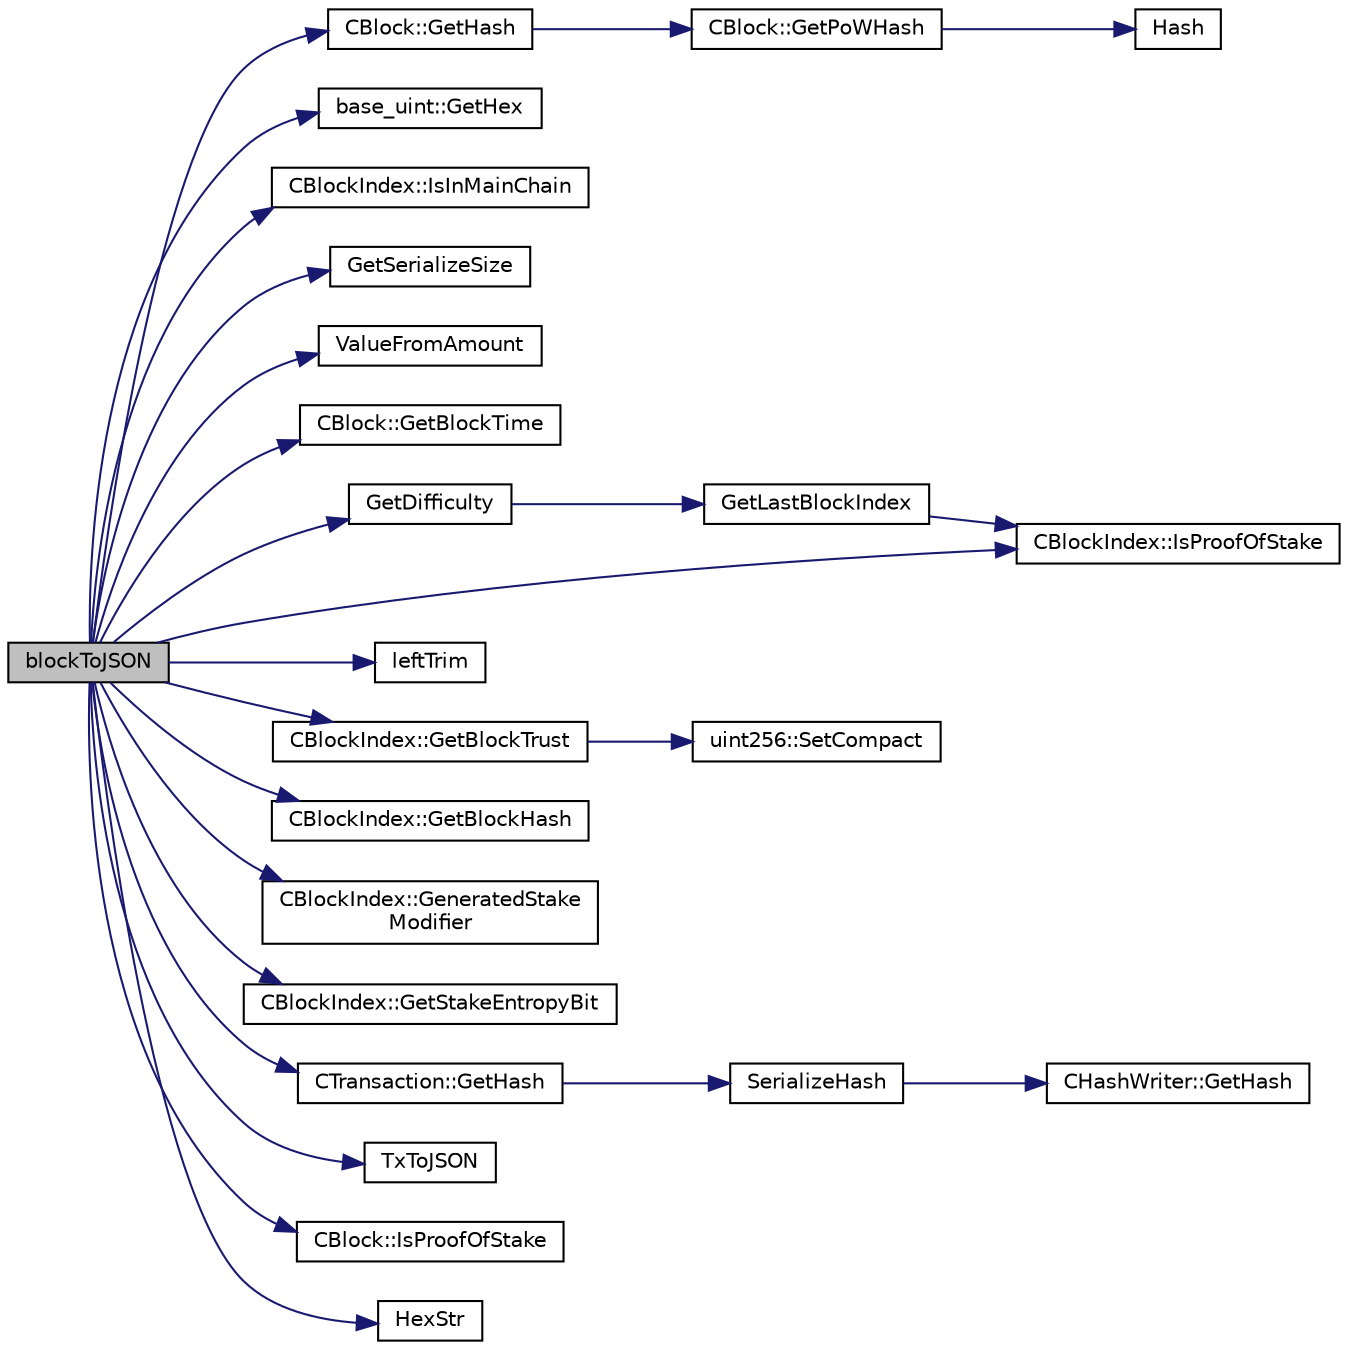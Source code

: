 digraph "blockToJSON"
{
  edge [fontname="Helvetica",fontsize="10",labelfontname="Helvetica",labelfontsize="10"];
  node [fontname="Helvetica",fontsize="10",shape=record];
  rankdir="LR";
  Node0 [label="blockToJSON",height=0.2,width=0.4,color="black", fillcolor="grey75", style="filled", fontcolor="black"];
  Node0 -> Node1 [color="midnightblue",fontsize="10",style="solid",fontname="Helvetica"];
  Node1 [label="CBlock::GetHash",height=0.2,width=0.4,color="black", fillcolor="white", style="filled",URL="$d3/d51/class_c_block.html#a681acf1fa72ec2ed6c83ea5afc14e0f3"];
  Node1 -> Node2 [color="midnightblue",fontsize="10",style="solid",fontname="Helvetica"];
  Node2 [label="CBlock::GetPoWHash",height=0.2,width=0.4,color="black", fillcolor="white", style="filled",URL="$d3/d51/class_c_block.html#af203beb528a62ec30b0453cf5d860044"];
  Node2 -> Node3 [color="midnightblue",fontsize="10",style="solid",fontname="Helvetica"];
  Node3 [label="Hash",height=0.2,width=0.4,color="black", fillcolor="white", style="filled",URL="$db/dfb/hash_8h.html#ab3f6c437460137530d86e09c2c102e99"];
  Node0 -> Node4 [color="midnightblue",fontsize="10",style="solid",fontname="Helvetica"];
  Node4 [label="base_uint::GetHex",height=0.2,width=0.4,color="black", fillcolor="white", style="filled",URL="$da/df7/classbase__uint.html#ae5e7b7481de91ebead20eebd5d685441"];
  Node0 -> Node5 [color="midnightblue",fontsize="10",style="solid",fontname="Helvetica"];
  Node5 [label="CBlockIndex::IsInMainChain",height=0.2,width=0.4,color="black", fillcolor="white", style="filled",URL="$d3/dbd/class_c_block_index.html#af4f055accf83016b226fd969e4de8fd7"];
  Node0 -> Node6 [color="midnightblue",fontsize="10",style="solid",fontname="Helvetica"];
  Node6 [label="GetSerializeSize",height=0.2,width=0.4,color="black", fillcolor="white", style="filled",URL="$df/d9d/serialize_8h.html#a48239e478ae730373d1984fe304ca025"];
  Node0 -> Node7 [color="midnightblue",fontsize="10",style="solid",fontname="Helvetica"];
  Node7 [label="ValueFromAmount",height=0.2,width=0.4,color="black", fillcolor="white", style="filled",URL="$d6/d76/rpcserver_8cpp.html#a577ce17add6d7e837a6e0653f8c048a1"];
  Node0 -> Node8 [color="midnightblue",fontsize="10",style="solid",fontname="Helvetica"];
  Node8 [label="CBlock::GetBlockTime",height=0.2,width=0.4,color="black", fillcolor="white", style="filled",URL="$d3/d51/class_c_block.html#a4fa8201373b08e0ee4b4c678b8f2c4aa"];
  Node0 -> Node9 [color="midnightblue",fontsize="10",style="solid",fontname="Helvetica"];
  Node9 [label="GetDifficulty",height=0.2,width=0.4,color="black", fillcolor="white", style="filled",URL="$d0/d47/rpcblockchain_8cpp.html#a65a78b16d228932a6142656509a8bce4"];
  Node9 -> Node10 [color="midnightblue",fontsize="10",style="solid",fontname="Helvetica"];
  Node10 [label="GetLastBlockIndex",height=0.2,width=0.4,color="black", fillcolor="white", style="filled",URL="$df/d0a/main_8cpp.html#a67a2382a391340c12c45961f3b8c66e8"];
  Node10 -> Node11 [color="midnightblue",fontsize="10",style="solid",fontname="Helvetica"];
  Node11 [label="CBlockIndex::IsProofOfStake",height=0.2,width=0.4,color="black", fillcolor="white", style="filled",URL="$d3/dbd/class_c_block_index.html#a2438a891e9d43821c0d99e1bdac56fde"];
  Node0 -> Node12 [color="midnightblue",fontsize="10",style="solid",fontname="Helvetica"];
  Node12 [label="leftTrim",height=0.2,width=0.4,color="black", fillcolor="white", style="filled",URL="$d8/d3c/util_8h.html#a8bd08fb413d92858692abb1ab182014c"];
  Node0 -> Node13 [color="midnightblue",fontsize="10",style="solid",fontname="Helvetica"];
  Node13 [label="CBlockIndex::GetBlockTrust",height=0.2,width=0.4,color="black", fillcolor="white", style="filled",URL="$d3/dbd/class_c_block_index.html#a59372ec3586ce89140acf3affc6e1f70"];
  Node13 -> Node14 [color="midnightblue",fontsize="10",style="solid",fontname="Helvetica"];
  Node14 [label="uint256::SetCompact",height=0.2,width=0.4,color="black", fillcolor="white", style="filled",URL="$d2/d86/classuint256.html#a54bc91c8535c43f881bba1fdb11ca7fa",tooltip="The \"compact\" format is a representation of a whole number N using an unsigned 32bit number similar t..."];
  Node0 -> Node15 [color="midnightblue",fontsize="10",style="solid",fontname="Helvetica"];
  Node15 [label="CBlockIndex::GetBlockHash",height=0.2,width=0.4,color="black", fillcolor="white", style="filled",URL="$d3/dbd/class_c_block_index.html#a98490a2788c65cdd6ae9002b004dd74c"];
  Node0 -> Node11 [color="midnightblue",fontsize="10",style="solid",fontname="Helvetica"];
  Node0 -> Node16 [color="midnightblue",fontsize="10",style="solid",fontname="Helvetica"];
  Node16 [label="CBlockIndex::GeneratedStake\lModifier",height=0.2,width=0.4,color="black", fillcolor="white", style="filled",URL="$d3/dbd/class_c_block_index.html#a7b629ae58cb86d49d7fb6f4f7411062d"];
  Node0 -> Node17 [color="midnightblue",fontsize="10",style="solid",fontname="Helvetica"];
  Node17 [label="CBlockIndex::GetStakeEntropyBit",height=0.2,width=0.4,color="black", fillcolor="white", style="filled",URL="$d3/dbd/class_c_block_index.html#a22a225e6caa79bb05f4d996cc48ca7ad"];
  Node0 -> Node18 [color="midnightblue",fontsize="10",style="solid",fontname="Helvetica"];
  Node18 [label="CTransaction::GetHash",height=0.2,width=0.4,color="black", fillcolor="white", style="filled",URL="$df/d43/class_c_transaction.html#a0b46d80e82ca324e82c2ce3fc1492bfa"];
  Node18 -> Node19 [color="midnightblue",fontsize="10",style="solid",fontname="Helvetica"];
  Node19 [label="SerializeHash",height=0.2,width=0.4,color="black", fillcolor="white", style="filled",URL="$db/dfb/hash_8h.html#a6de694e43f17c62025c6883965b65e63"];
  Node19 -> Node20 [color="midnightblue",fontsize="10",style="solid",fontname="Helvetica"];
  Node20 [label="CHashWriter::GetHash",height=0.2,width=0.4,color="black", fillcolor="white", style="filled",URL="$d2/def/class_c_hash_writer.html#ae94a937211502eabf19477630090093a"];
  Node0 -> Node21 [color="midnightblue",fontsize="10",style="solid",fontname="Helvetica"];
  Node21 [label="TxToJSON",height=0.2,width=0.4,color="black", fillcolor="white", style="filled",URL="$d0/d47/rpcblockchain_8cpp.html#aba644e892d0fe242879f44311747ec76"];
  Node0 -> Node22 [color="midnightblue",fontsize="10",style="solid",fontname="Helvetica"];
  Node22 [label="CBlock::IsProofOfStake",height=0.2,width=0.4,color="black", fillcolor="white", style="filled",URL="$d3/d51/class_c_block.html#ab70bdac61ff8eca54fd29c835cb4f025"];
  Node0 -> Node23 [color="midnightblue",fontsize="10",style="solid",fontname="Helvetica"];
  Node23 [label="HexStr",height=0.2,width=0.4,color="black", fillcolor="white", style="filled",URL="$d8/d3c/util_8h.html#ace13a819ca4e98c22847d26b3b357e75"];
}
